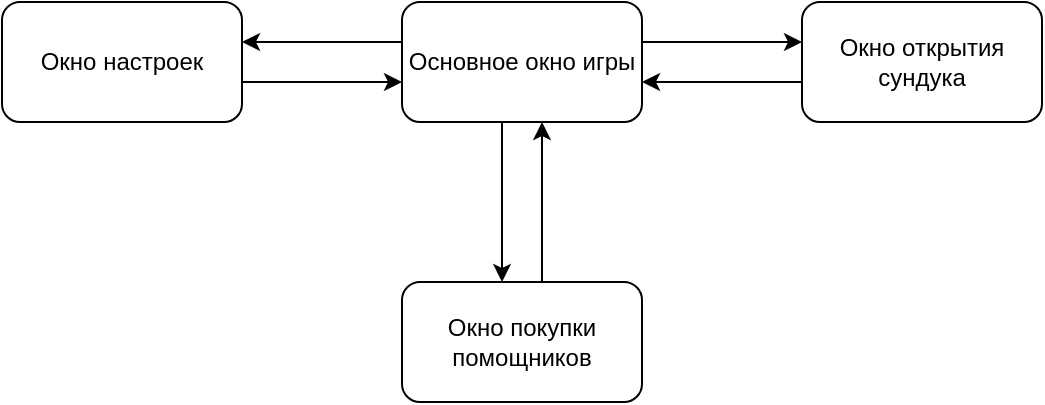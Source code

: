<mxfile version="22.1.15" type="device">
  <diagram id="kQRaAcxv4iyGZNvQLknW" name="Страница — 1">
    <mxGraphModel dx="224" dy="137" grid="1" gridSize="10" guides="1" tooltips="1" connect="1" arrows="1" fold="1" page="1" pageScale="1" pageWidth="827" pageHeight="1169" math="0" shadow="0">
      <root>
        <mxCell id="0" />
        <mxCell id="1" parent="0" />
        <mxCell id="fky4kplHsBF8yXdLf5Xq-1" value="" style="edgeStyle=orthogonalEdgeStyle;rounded=0;orthogonalLoop=1;jettySize=auto;html=1;" parent="1" source="fky4kplHsBF8yXdLf5Xq-4" target="fky4kplHsBF8yXdLf5Xq-6" edge="1">
          <mxGeometry relative="1" as="geometry">
            <Array as="points">
              <mxPoint x="400" y="310" />
              <mxPoint x="400" y="310" />
            </Array>
          </mxGeometry>
        </mxCell>
        <mxCell id="fky4kplHsBF8yXdLf5Xq-2" value="" style="edgeStyle=orthogonalEdgeStyle;rounded=0;orthogonalLoop=1;jettySize=auto;html=1;" parent="1" source="fky4kplHsBF8yXdLf5Xq-4" target="fky4kplHsBF8yXdLf5Xq-8" edge="1">
          <mxGeometry relative="1" as="geometry">
            <Array as="points">
              <mxPoint x="510" y="230" />
              <mxPoint x="510" y="230" />
            </Array>
          </mxGeometry>
        </mxCell>
        <mxCell id="fky4kplHsBF8yXdLf5Xq-3" value="" style="edgeStyle=orthogonalEdgeStyle;rounded=0;orthogonalLoop=1;jettySize=auto;html=1;" parent="1" source="fky4kplHsBF8yXdLf5Xq-4" target="fky4kplHsBF8yXdLf5Xq-10" edge="1">
          <mxGeometry relative="1" as="geometry">
            <Array as="points">
              <mxPoint x="320" y="230" />
              <mxPoint x="320" y="230" />
            </Array>
          </mxGeometry>
        </mxCell>
        <mxCell id="fky4kplHsBF8yXdLf5Xq-4" value="Основное окно игры" style="rounded=1;whiteSpace=wrap;html=1;" parent="1" vertex="1">
          <mxGeometry x="350" y="210" width="120" height="60" as="geometry" />
        </mxCell>
        <mxCell id="fky4kplHsBF8yXdLf5Xq-5" style="edgeStyle=orthogonalEdgeStyle;rounded=0;orthogonalLoop=1;jettySize=auto;html=1;" parent="1" source="fky4kplHsBF8yXdLf5Xq-6" target="fky4kplHsBF8yXdLf5Xq-4" edge="1">
          <mxGeometry relative="1" as="geometry">
            <Array as="points">
              <mxPoint x="420" y="310" />
              <mxPoint x="420" y="310" />
            </Array>
          </mxGeometry>
        </mxCell>
        <mxCell id="fky4kplHsBF8yXdLf5Xq-6" value="Окно покупки помощников" style="whiteSpace=wrap;html=1;rounded=1;" parent="1" vertex="1">
          <mxGeometry x="350" y="350" width="120" height="60" as="geometry" />
        </mxCell>
        <mxCell id="fky4kplHsBF8yXdLf5Xq-7" style="edgeStyle=orthogonalEdgeStyle;rounded=0;orthogonalLoop=1;jettySize=auto;html=1;" parent="1" source="fky4kplHsBF8yXdLf5Xq-8" edge="1">
          <mxGeometry relative="1" as="geometry">
            <Array as="points">
              <mxPoint x="470" y="250" />
            </Array>
            <mxPoint x="470" y="250" as="targetPoint" />
          </mxGeometry>
        </mxCell>
        <mxCell id="fky4kplHsBF8yXdLf5Xq-8" value="Окно открытия сундука" style="whiteSpace=wrap;html=1;rounded=1;" parent="1" vertex="1">
          <mxGeometry x="550" y="210" width="120" height="60" as="geometry" />
        </mxCell>
        <mxCell id="fky4kplHsBF8yXdLf5Xq-9" style="edgeStyle=orthogonalEdgeStyle;rounded=0;orthogonalLoop=1;jettySize=auto;html=1;" parent="1" source="fky4kplHsBF8yXdLf5Xq-10" target="fky4kplHsBF8yXdLf5Xq-4" edge="1">
          <mxGeometry relative="1" as="geometry">
            <Array as="points">
              <mxPoint x="310" y="250" />
              <mxPoint x="310" y="250" />
            </Array>
          </mxGeometry>
        </mxCell>
        <mxCell id="fky4kplHsBF8yXdLf5Xq-10" value="Окно настроек" style="whiteSpace=wrap;html=1;rounded=1;" parent="1" vertex="1">
          <mxGeometry x="150" y="210" width="120" height="60" as="geometry" />
        </mxCell>
      </root>
    </mxGraphModel>
  </diagram>
</mxfile>
